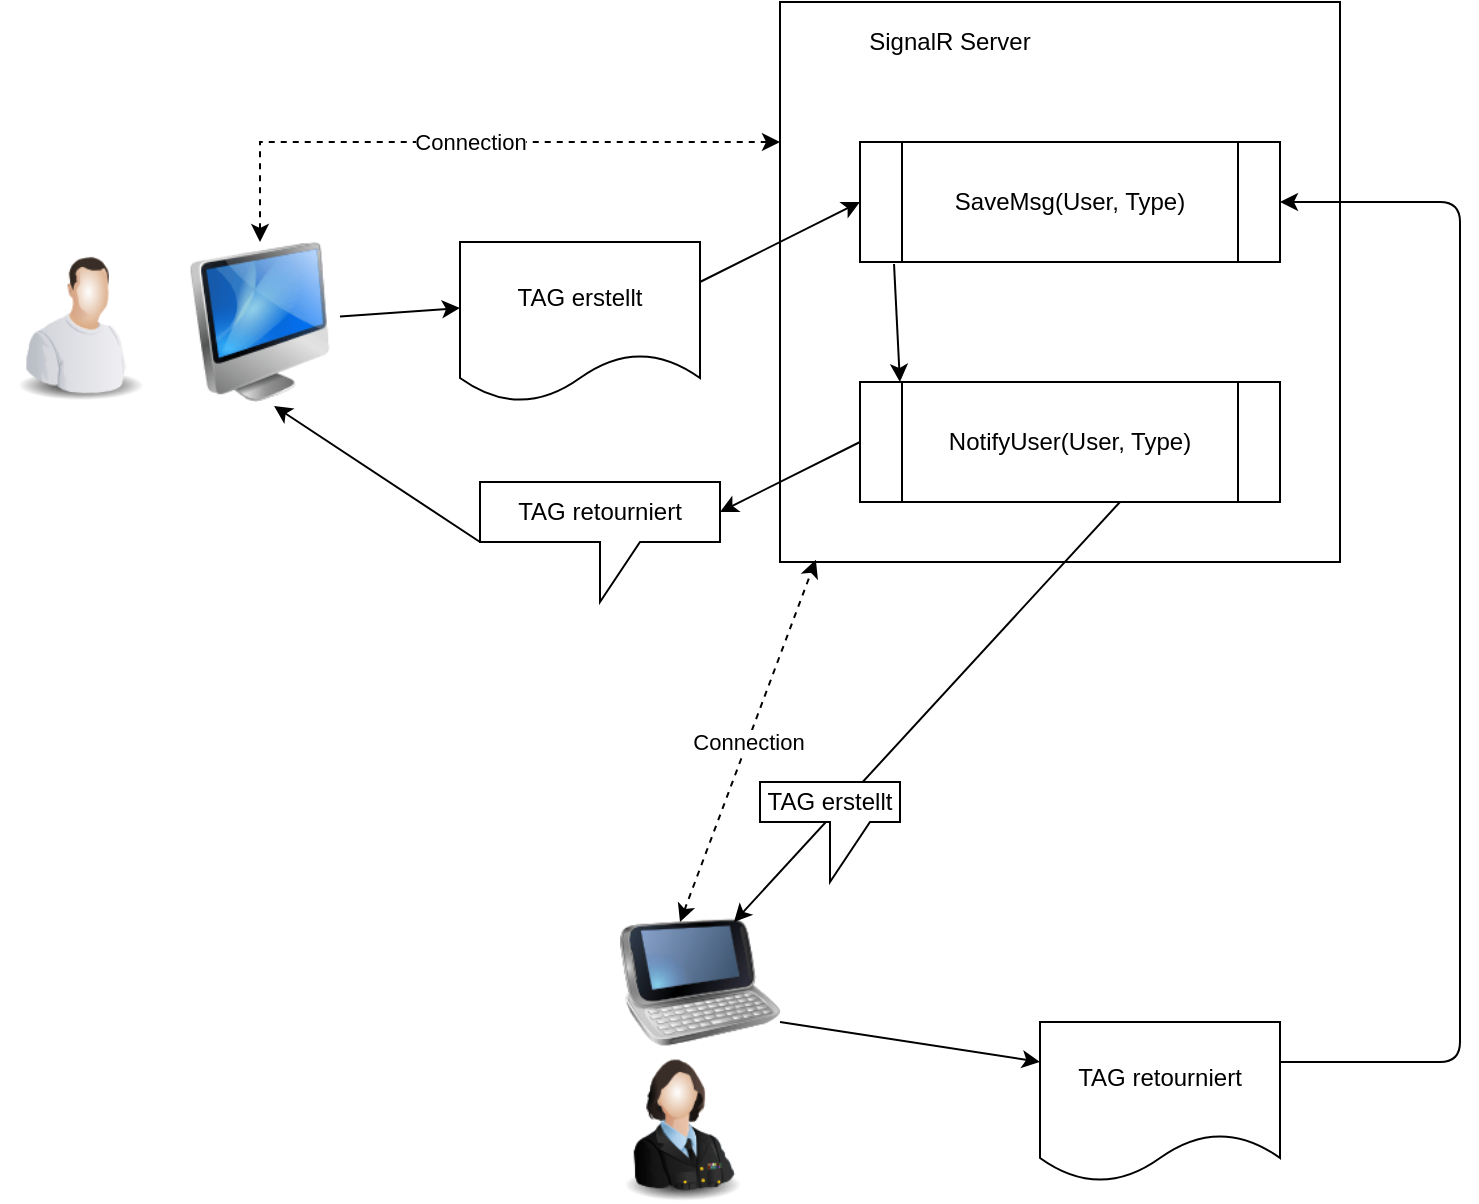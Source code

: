 <mxfile version="13.9.9" type="device"><diagram id="kgpKYQtTHZ0yAKxKKP6v" name="Page-1"><mxGraphModel dx="2054" dy="1182" grid="1" gridSize="10" guides="1" tooltips="1" connect="1" arrows="1" fold="1" page="1" pageScale="1" pageWidth="827" pageHeight="1169" math="0" shadow="0"><root><mxCell id="0"/><mxCell id="1" parent="0"/><mxCell id="DTquFTSGrZVF2m1ICOPk-3" value="" style="rounded=0;whiteSpace=wrap;html=1;" vertex="1" parent="1"><mxGeometry x="410" y="50" width="280" height="280" as="geometry"/></mxCell><mxCell id="DTquFTSGrZVF2m1ICOPk-4" value="SaveMsg(User, Type)" style="shape=process;whiteSpace=wrap;html=1;backgroundOutline=1;" vertex="1" parent="1"><mxGeometry x="450" y="120" width="210" height="60" as="geometry"/></mxCell><mxCell id="DTquFTSGrZVF2m1ICOPk-5" value="SignalR Server" style="text;html=1;strokeColor=none;fillColor=none;align=center;verticalAlign=middle;whiteSpace=wrap;rounded=0;" vertex="1" parent="1"><mxGeometry x="425" y="60" width="140" height="20" as="geometry"/></mxCell><mxCell id="DTquFTSGrZVF2m1ICOPk-6" value="TAG erstellt" style="shape=document;whiteSpace=wrap;html=1;boundedLbl=1;" vertex="1" parent="1"><mxGeometry x="250" y="170" width="120" height="80" as="geometry"/></mxCell><mxCell id="DTquFTSGrZVF2m1ICOPk-11" value="NotifyUser(User, Type)" style="shape=process;whiteSpace=wrap;html=1;backgroundOutline=1;" vertex="1" parent="1"><mxGeometry x="450" y="240" width="210" height="60" as="geometry"/></mxCell><mxCell id="DTquFTSGrZVF2m1ICOPk-17" value="Connection" style="endArrow=classic;startArrow=classic;edgeStyle=orthogonalEdgeStyle;rounded=0;orthogonalLoop=1;jettySize=auto;html=1;entryX=0;entryY=0.25;entryDx=0;entryDy=0;dashed=1;endArrow=classic;endFill=1;" edge="1" parent="1" source="DTquFTSGrZVF2m1ICOPk-12" target="DTquFTSGrZVF2m1ICOPk-3"><mxGeometry relative="1" as="geometry"><Array as="points"><mxPoint x="150" y="120"/></Array></mxGeometry></mxCell><mxCell id="DTquFTSGrZVF2m1ICOPk-12" value="" style="image;html=1;image=img/lib/clip_art/computers/iMac_128x128.png" vertex="1" parent="1"><mxGeometry x="110" y="170" width="80" height="80" as="geometry"/></mxCell><mxCell id="DTquFTSGrZVF2m1ICOPk-13" value="" style="image;html=1;image=img/lib/clip_art/telecommunication/HTC_smartphone_128x128.png" vertex="1" parent="1"><mxGeometry x="330" y="500" width="80" height="80" as="geometry"/></mxCell><mxCell id="DTquFTSGrZVF2m1ICOPk-14" value="" style="image;html=1;image=img/lib/clip_art/people/Worker_Man_128x128.png" vertex="1" parent="1"><mxGeometry x="20" y="170" width="80" height="80" as="geometry"/></mxCell><mxCell id="DTquFTSGrZVF2m1ICOPk-15" value="" style="image;html=1;image=img/lib/clip_art/people/Military_Officer_Woman_128x128.png" vertex="1" parent="1"><mxGeometry x="320" y="570" width="80" height="80" as="geometry"/></mxCell><mxCell id="DTquFTSGrZVF2m1ICOPk-16" value="TAG retourniert" style="shape=document;whiteSpace=wrap;html=1;boundedLbl=1;" vertex="1" parent="1"><mxGeometry x="540" y="560" width="120" height="80" as="geometry"/></mxCell><mxCell id="DTquFTSGrZVF2m1ICOPk-22" value="Connection" style="endArrow=classic;startArrow=classic;rounded=0;orthogonalLoop=1;jettySize=auto;html=1;entryX=0.064;entryY=0.996;entryDx=0;entryDy=0;dashed=1;endArrow=classic;endFill=1;entryPerimeter=0;" edge="1" parent="1" target="DTquFTSGrZVF2m1ICOPk-3"><mxGeometry relative="1" as="geometry"><mxPoint x="360" y="510" as="sourcePoint"/><mxPoint x="420" y="130" as="targetPoint"/></mxGeometry></mxCell><mxCell id="DTquFTSGrZVF2m1ICOPk-23" value="" style="endArrow=classic;html=1;" edge="1" parent="1" source="DTquFTSGrZVF2m1ICOPk-12"><mxGeometry width="50" height="50" relative="1" as="geometry"><mxPoint x="120" y="440" as="sourcePoint"/><mxPoint x="250" y="203" as="targetPoint"/></mxGeometry></mxCell><mxCell id="DTquFTSGrZVF2m1ICOPk-24" value="" style="endArrow=classic;html=1;entryX=0;entryY=0.5;entryDx=0;entryDy=0;exitX=1;exitY=0.25;exitDx=0;exitDy=0;" edge="1" parent="1" source="DTquFTSGrZVF2m1ICOPk-6" target="DTquFTSGrZVF2m1ICOPk-4"><mxGeometry width="50" height="50" relative="1" as="geometry"><mxPoint x="200" y="217.158" as="sourcePoint"/><mxPoint x="257.96" y="213.04" as="targetPoint"/></mxGeometry></mxCell><mxCell id="DTquFTSGrZVF2m1ICOPk-25" value="" style="endArrow=classic;html=1;entryX=0.095;entryY=0;entryDx=0;entryDy=0;exitX=0.081;exitY=1.017;exitDx=0;exitDy=0;entryPerimeter=0;exitPerimeter=0;" edge="1" parent="1" source="DTquFTSGrZVF2m1ICOPk-4" target="DTquFTSGrZVF2m1ICOPk-11"><mxGeometry width="50" height="50" relative="1" as="geometry"><mxPoint x="380" y="200" as="sourcePoint"/><mxPoint x="460" y="160" as="targetPoint"/></mxGeometry></mxCell><mxCell id="DTquFTSGrZVF2m1ICOPk-26" value="" style="endArrow=classic;html=1;exitX=0.619;exitY=1;exitDx=0;exitDy=0;exitPerimeter=0;" edge="1" parent="1" source="DTquFTSGrZVF2m1ICOPk-11"><mxGeometry width="50" height="50" relative="1" as="geometry"><mxPoint x="477.01" y="191.02" as="sourcePoint"/><mxPoint x="387" y="510" as="targetPoint"/></mxGeometry></mxCell><mxCell id="DTquFTSGrZVF2m1ICOPk-27" value="" style="endArrow=classic;html=1;exitX=1;exitY=0.75;exitDx=0;exitDy=0;entryX=0;entryY=0.25;entryDx=0;entryDy=0;" edge="1" parent="1" source="DTquFTSGrZVF2m1ICOPk-13" target="DTquFTSGrZVF2m1ICOPk-16"><mxGeometry width="50" height="50" relative="1" as="geometry"><mxPoint x="483.1" y="310" as="sourcePoint"/><mxPoint x="397" y="520" as="targetPoint"/></mxGeometry></mxCell><mxCell id="DTquFTSGrZVF2m1ICOPk-28" value="" style="endArrow=classic;html=1;edgeStyle=orthogonalEdgeStyle;exitX=1;exitY=0.25;exitDx=0;exitDy=0;entryX=1;entryY=0.5;entryDx=0;entryDy=0;" edge="1" parent="1" source="DTquFTSGrZVF2m1ICOPk-16" target="DTquFTSGrZVF2m1ICOPk-4"><mxGeometry width="50" height="50" relative="1" as="geometry"><mxPoint x="680" y="560" as="sourcePoint"/><mxPoint x="760" y="300" as="targetPoint"/><Array as="points"><mxPoint x="750" y="580"/><mxPoint x="750" y="150"/></Array></mxGeometry></mxCell><mxCell id="DTquFTSGrZVF2m1ICOPk-29" style="edgeStyle=none;rounded=0;orthogonalLoop=1;jettySize=auto;html=1;entryX=0.75;entryY=0;entryDx=0;entryDy=0;endArrow=classic;endFill=1;" edge="1" parent="1" source="DTquFTSGrZVF2m1ICOPk-16" target="DTquFTSGrZVF2m1ICOPk-16"><mxGeometry relative="1" as="geometry"/></mxCell><mxCell id="DTquFTSGrZVF2m1ICOPk-31" value="TAG erstellt" style="shape=callout;whiteSpace=wrap;html=1;perimeter=calloutPerimeter;" vertex="1" parent="1"><mxGeometry x="400" y="440" width="70" height="50" as="geometry"/></mxCell><mxCell id="DTquFTSGrZVF2m1ICOPk-32" value="TAG retourniert" style="shape=callout;whiteSpace=wrap;html=1;perimeter=calloutPerimeter;" vertex="1" parent="1"><mxGeometry x="260" y="290" width="120" height="60" as="geometry"/></mxCell><mxCell id="DTquFTSGrZVF2m1ICOPk-33" value="" style="endArrow=classic;html=1;exitX=0;exitY=0.5;exitDx=0;exitDy=0;entryX=1;entryY=0.25;entryDx=0;entryDy=0;" edge="1" parent="1" source="DTquFTSGrZVF2m1ICOPk-11" target="DTquFTSGrZVF2m1ICOPk-32"><mxGeometry width="50" height="50" relative="1" as="geometry"><mxPoint x="483.1" y="310" as="sourcePoint"/><mxPoint x="397" y="520" as="targetPoint"/></mxGeometry></mxCell><mxCell id="DTquFTSGrZVF2m1ICOPk-34" value="" style="endArrow=classic;html=1;exitX=0;exitY=0.5;exitDx=0;exitDy=0;entryX=0.588;entryY=1.025;entryDx=0;entryDy=0;entryPerimeter=0;" edge="1" parent="1" source="DTquFTSGrZVF2m1ICOPk-32" target="DTquFTSGrZVF2m1ICOPk-12"><mxGeometry width="50" height="50" relative="1" as="geometry"><mxPoint x="460" y="280" as="sourcePoint"/><mxPoint x="390" y="310" as="targetPoint"/></mxGeometry></mxCell></root></mxGraphModel></diagram></mxfile>